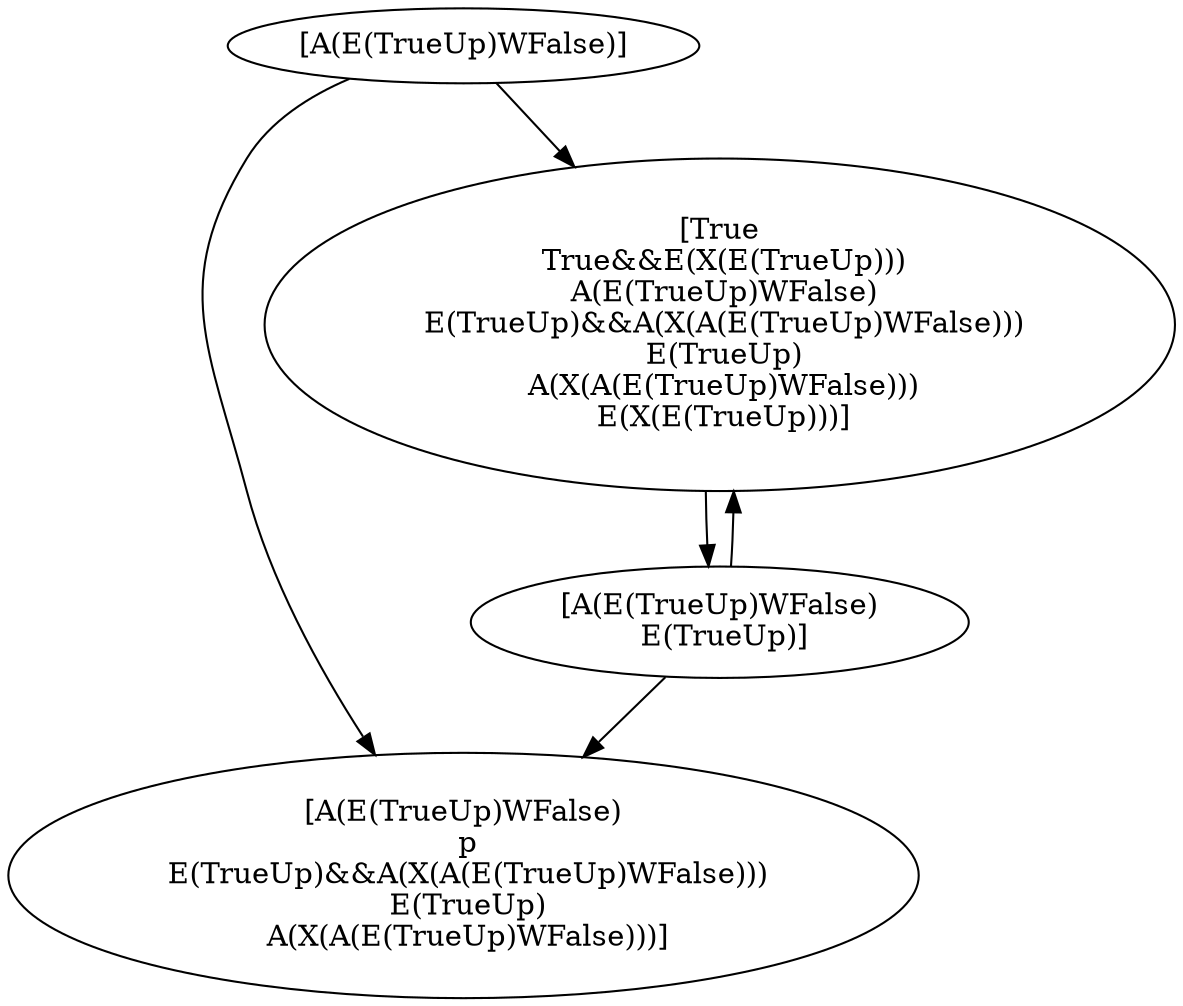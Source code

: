 digraph G {
  node259880326 [ label="[A(E(TrueUp)WFalse)]" ];
  node890805028 [ label="[A(E(TrueUp)WFalse)
 p
 E(TrueUp)&&A(X(A(E(TrueUp)WFalse)))
 E(TrueUp)
 A(X(A(E(TrueUp)WFalse)))]" ];
  node1055642008 [ label="[True
 True&&E(X(E(TrueUp)))
 A(E(TrueUp)WFalse)
 E(TrueUp)&&A(X(A(E(TrueUp)WFalse)))
 E(TrueUp)
 A(X(A(E(TrueUp)WFalse)))
 E(X(E(TrueUp)))]" ];
  node1615693953 [ label="[A(E(TrueUp)WFalse)
 E(TrueUp)]" ];
  node259880326 -> node890805028 [ label="" ];
  node259880326 -> node1055642008 [ label="" ];
  node1055642008 -> node1615693953 [ label="" ];
  node1615693953 -> node890805028 [ label="" ];
  node1615693953 -> node1055642008 [ label="" ];
}
